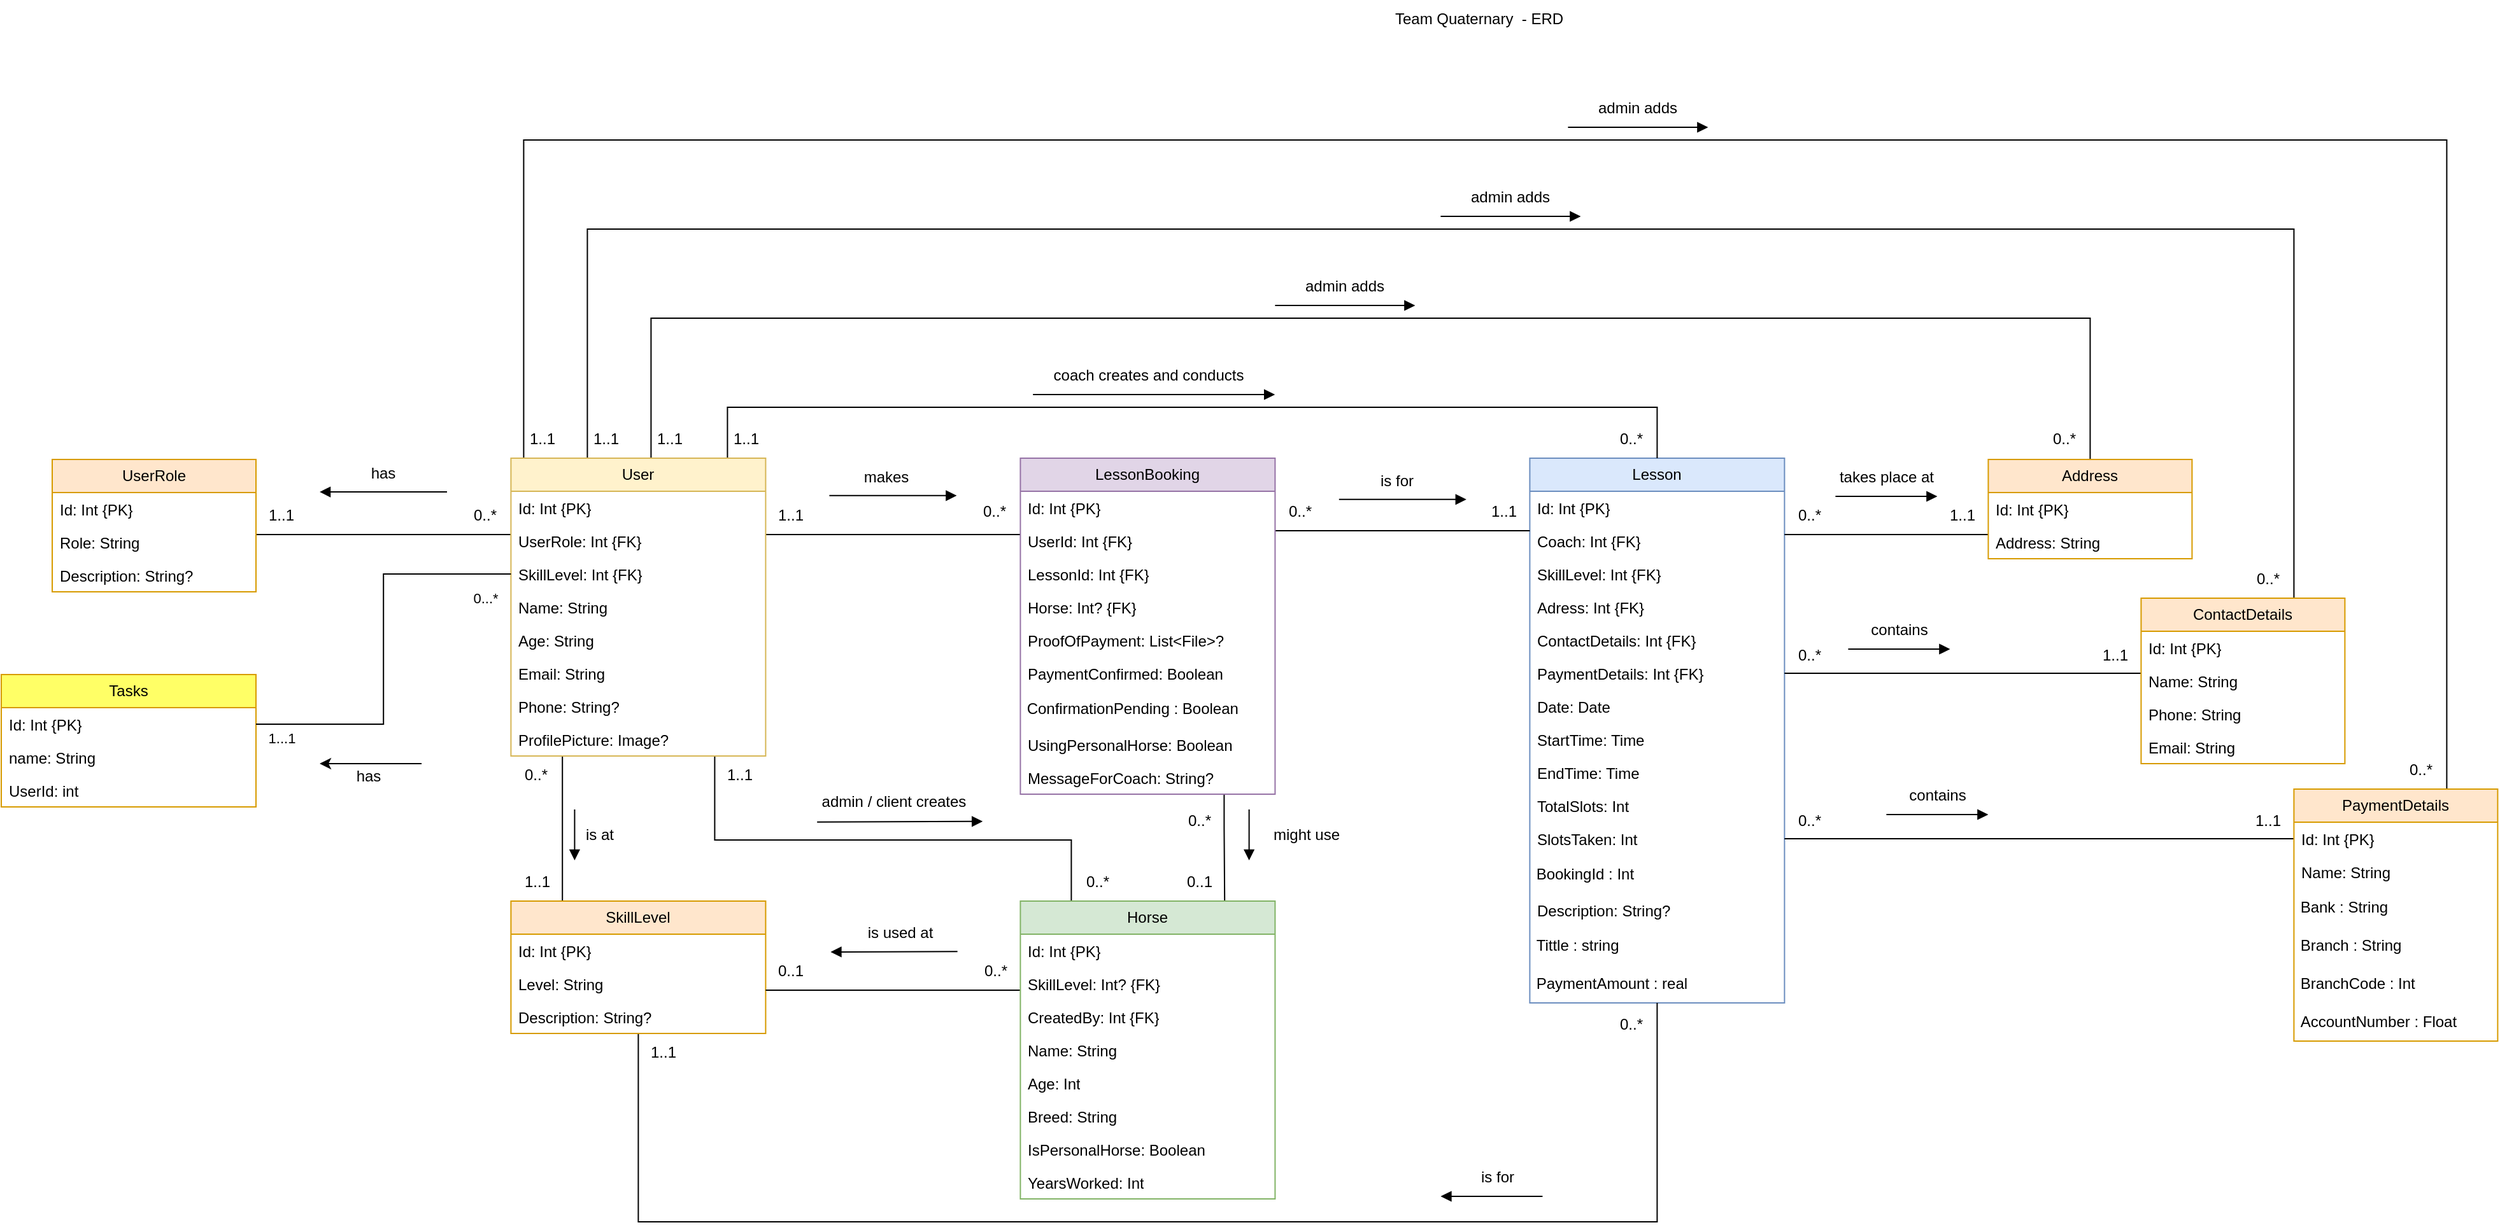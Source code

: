 <mxfile version="24.7.17">
  <diagram id="R2lEEEUBdFMjLlhIrx00" name="Page-1">
    <mxGraphModel dx="1434" dy="836" grid="1" gridSize="10" guides="0" tooltips="1" connect="1" arrows="1" fold="1" page="1" pageScale="1" pageWidth="4681" pageHeight="3300" math="0" shadow="0" extFonts="Permanent Marker^https://fonts.googleapis.com/css?family=Permanent+Marker">
      <root>
        <mxCell id="0" />
        <mxCell id="1" parent="0" />
        <mxCell id="TwFQNs0RBAXOIC-E9Al2-1" value="&lt;font color=&quot;#000000&quot;&gt;Lesson&lt;/font&gt;" style="swimlane;fontStyle=0;childLayout=stackLayout;horizontal=1;startSize=26;fillColor=#dae8fc;horizontalStack=0;resizeParent=1;resizeParentMax=0;resizeLast=0;collapsible=1;marginBottom=0;whiteSpace=wrap;html=1;strokeColor=#6c8ebf;" parent="1" vertex="1">
          <mxGeometry x="2590.2" y="1480" width="200" height="428" as="geometry" />
        </mxCell>
        <mxCell id="TwFQNs0RBAXOIC-E9Al2-2" value="Id: Int {PK}" style="text;strokeColor=none;fillColor=none;align=left;verticalAlign=top;spacingLeft=4;spacingRight=4;overflow=hidden;rotatable=0;points=[[0,0.5],[1,0.5]];portConstraint=eastwest;whiteSpace=wrap;html=1;" parent="TwFQNs0RBAXOIC-E9Al2-1" vertex="1">
          <mxGeometry y="26" width="200" height="26" as="geometry" />
        </mxCell>
        <mxCell id="TwFQNs0RBAXOIC-E9Al2-79" value="Coach: Int {FK}" style="text;strokeColor=none;fillColor=none;align=left;verticalAlign=top;spacingLeft=4;spacingRight=4;overflow=hidden;rotatable=0;points=[[0,0.5],[1,0.5]];portConstraint=eastwest;whiteSpace=wrap;html=1;" parent="TwFQNs0RBAXOIC-E9Al2-1" vertex="1">
          <mxGeometry y="52" width="200" height="26" as="geometry" />
        </mxCell>
        <mxCell id="TwFQNs0RBAXOIC-E9Al2-109" value="SkillLevel: Int {FK}" style="text;strokeColor=none;fillColor=none;align=left;verticalAlign=top;spacingLeft=4;spacingRight=4;overflow=hidden;rotatable=0;points=[[0,0.5],[1,0.5]];portConstraint=eastwest;whiteSpace=wrap;html=1;" parent="TwFQNs0RBAXOIC-E9Al2-1" vertex="1">
          <mxGeometry y="78" width="200" height="26" as="geometry" />
        </mxCell>
        <mxCell id="TwFQNs0RBAXOIC-E9Al2-80" value="Adress: Int {FK}" style="text;strokeColor=none;fillColor=none;align=left;verticalAlign=top;spacingLeft=4;spacingRight=4;overflow=hidden;rotatable=0;points=[[0,0.5],[1,0.5]];portConstraint=eastwest;whiteSpace=wrap;html=1;" parent="TwFQNs0RBAXOIC-E9Al2-1" vertex="1">
          <mxGeometry y="104" width="200" height="26" as="geometry" />
        </mxCell>
        <mxCell id="TwFQNs0RBAXOIC-E9Al2-52" value="ContactDetails: Int {FK}" style="text;strokeColor=none;fillColor=none;align=left;verticalAlign=top;spacingLeft=4;spacingRight=4;overflow=hidden;rotatable=0;points=[[0,0.5],[1,0.5]];portConstraint=eastwest;whiteSpace=wrap;html=1;" parent="TwFQNs0RBAXOIC-E9Al2-1" vertex="1">
          <mxGeometry y="130" width="200" height="26" as="geometry" />
        </mxCell>
        <mxCell id="TwFQNs0RBAXOIC-E9Al2-53" value="PaymentDetails: Int {FK}" style="text;strokeColor=none;fillColor=none;align=left;verticalAlign=top;spacingLeft=4;spacingRight=4;overflow=hidden;rotatable=0;points=[[0,0.5],[1,0.5]];portConstraint=eastwest;whiteSpace=wrap;html=1;" parent="TwFQNs0RBAXOIC-E9Al2-1" vertex="1">
          <mxGeometry y="156" width="200" height="26" as="geometry" />
        </mxCell>
        <mxCell id="TwFQNs0RBAXOIC-E9Al2-3" value="Date: Date" style="text;strokeColor=none;fillColor=none;align=left;verticalAlign=top;spacingLeft=4;spacingRight=4;overflow=hidden;rotatable=0;points=[[0,0.5],[1,0.5]];portConstraint=eastwest;whiteSpace=wrap;html=1;" parent="TwFQNs0RBAXOIC-E9Al2-1" vertex="1">
          <mxGeometry y="182" width="200" height="26" as="geometry" />
        </mxCell>
        <mxCell id="TwFQNs0RBAXOIC-E9Al2-4" value="StartTime: Time" style="text;strokeColor=none;fillColor=none;align=left;verticalAlign=top;spacingLeft=4;spacingRight=4;overflow=hidden;rotatable=0;points=[[0,0.5],[1,0.5]];portConstraint=eastwest;whiteSpace=wrap;html=1;" parent="TwFQNs0RBAXOIC-E9Al2-1" vertex="1">
          <mxGeometry y="208" width="200" height="26" as="geometry" />
        </mxCell>
        <mxCell id="TwFQNs0RBAXOIC-E9Al2-13" value="EndTime: Time" style="text;strokeColor=none;fillColor=none;align=left;verticalAlign=top;spacingLeft=4;spacingRight=4;overflow=hidden;rotatable=0;points=[[0,0.5],[1,0.5]];portConstraint=eastwest;whiteSpace=wrap;html=1;" parent="TwFQNs0RBAXOIC-E9Al2-1" vertex="1">
          <mxGeometry y="234" width="200" height="26" as="geometry" />
        </mxCell>
        <mxCell id="TwFQNs0RBAXOIC-E9Al2-123" value="TotalSlots: Int" style="text;strokeColor=none;fillColor=none;align=left;verticalAlign=top;spacingLeft=4;spacingRight=4;overflow=hidden;rotatable=0;points=[[0,0.5],[1,0.5]];portConstraint=eastwest;whiteSpace=wrap;html=1;" parent="TwFQNs0RBAXOIC-E9Al2-1" vertex="1">
          <mxGeometry y="260" width="200" height="26" as="geometry" />
        </mxCell>
        <mxCell id="TwFQNs0RBAXOIC-E9Al2-124" value="SlotsTaken: Int" style="text;strokeColor=none;fillColor=none;align=left;verticalAlign=top;spacingLeft=4;spacingRight=4;overflow=hidden;rotatable=0;points=[[0,0.5],[1,0.5]];portConstraint=eastwest;whiteSpace=wrap;html=1;" parent="TwFQNs0RBAXOIC-E9Al2-1" vertex="1">
          <mxGeometry y="286" width="200" height="26" as="geometry" />
        </mxCell>
        <mxCell id="8T6BkFBUa_mOlRhHiHVk-2" value="&amp;nbsp;BookingId : Int" style="text;html=1;align=left;verticalAlign=middle;whiteSpace=wrap;rounded=0;" vertex="1" parent="TwFQNs0RBAXOIC-E9Al2-1">
          <mxGeometry y="312" width="200" height="30" as="geometry" />
        </mxCell>
        <mxCell id="TwFQNs0RBAXOIC-E9Al2-108" value="Description: String?" style="text;strokeColor=none;fillColor=none;align=left;verticalAlign=top;spacingLeft=4;spacingRight=4;overflow=hidden;rotatable=0;points=[[0,0.5],[1,0.5]];portConstraint=eastwest;whiteSpace=wrap;html=1;" parent="TwFQNs0RBAXOIC-E9Al2-1" vertex="1">
          <mxGeometry y="342" width="200" height="26" as="geometry" />
        </mxCell>
        <mxCell id="8T6BkFBUa_mOlRhHiHVk-4" value="&amp;nbsp;Tittle : string" style="text;html=1;align=left;verticalAlign=middle;whiteSpace=wrap;rounded=0;" vertex="1" parent="TwFQNs0RBAXOIC-E9Al2-1">
          <mxGeometry y="368" width="200" height="30" as="geometry" />
        </mxCell>
        <mxCell id="8T6BkFBUa_mOlRhHiHVk-3" value="&amp;nbsp;PaymentAmount : real" style="text;html=1;align=left;verticalAlign=middle;whiteSpace=wrap;rounded=0;" vertex="1" parent="TwFQNs0RBAXOIC-E9Al2-1">
          <mxGeometry y="398" width="200" height="30" as="geometry" />
        </mxCell>
        <mxCell id="TwFQNs0RBAXOIC-E9Al2-17" style="edgeStyle=orthogonalEdgeStyle;rounded=0;orthogonalLoop=1;jettySize=auto;html=1;endArrow=none;endFill=0;" parent="1" target="TwFQNs0RBAXOIC-E9Al2-9" edge="1">
          <mxGeometry relative="1" as="geometry">
            <mxPoint x="1790.2" y="1540" as="sourcePoint" />
            <Array as="points">
              <mxPoint x="1790.2" y="1540" />
            </Array>
          </mxGeometry>
        </mxCell>
        <mxCell id="TwFQNs0RBAXOIC-E9Al2-31" style="edgeStyle=orthogonalEdgeStyle;rounded=0;orthogonalLoop=1;jettySize=auto;html=1;endArrow=none;endFill=0;" parent="1" source="TwFQNs0RBAXOIC-E9Al2-5" target="TwFQNs0RBAXOIC-E9Al2-23" edge="1">
          <mxGeometry relative="1" as="geometry">
            <Array as="points">
              <mxPoint x="2070.2" y="1540" />
              <mxPoint x="2070.2" y="1540" />
            </Array>
          </mxGeometry>
        </mxCell>
        <mxCell id="TwFQNs0RBAXOIC-E9Al2-73" style="edgeStyle=orthogonalEdgeStyle;rounded=0;orthogonalLoop=1;jettySize=auto;html=1;endArrow=none;endFill=0;" parent="1" source="TwFQNs0RBAXOIC-E9Al2-5" target="TwFQNs0RBAXOIC-E9Al2-55" edge="1">
          <mxGeometry relative="1" as="geometry">
            <Array as="points">
              <mxPoint x="1950.2" y="1780" />
              <mxPoint x="2230.2" y="1780" />
            </Array>
          </mxGeometry>
        </mxCell>
        <mxCell id="TwFQNs0RBAXOIC-E9Al2-82" style="edgeStyle=orthogonalEdgeStyle;rounded=0;orthogonalLoop=1;jettySize=auto;html=1;endArrow=none;endFill=0;" parent="1" source="TwFQNs0RBAXOIC-E9Al2-5" target="TwFQNs0RBAXOIC-E9Al2-1" edge="1">
          <mxGeometry relative="1" as="geometry">
            <Array as="points">
              <mxPoint x="1960.2" y="1440" />
              <mxPoint x="2690.2" y="1440" />
            </Array>
          </mxGeometry>
        </mxCell>
        <mxCell id="TwFQNs0RBAXOIC-E9Al2-120" style="edgeStyle=orthogonalEdgeStyle;rounded=0;orthogonalLoop=1;jettySize=auto;html=1;endArrow=none;endFill=0;" parent="1" source="TwFQNs0RBAXOIC-E9Al2-5" edge="1">
          <mxGeometry relative="1" as="geometry">
            <mxPoint x="1830.6" y="1688" as="sourcePoint" />
            <mxPoint x="1830.6" y="1828" as="targetPoint" />
            <Array as="points">
              <mxPoint x="1830.2" y="1771" />
            </Array>
          </mxGeometry>
        </mxCell>
        <mxCell id="vhDnVA9TUZ2Yrz76-SH3-18" style="edgeStyle=orthogonalEdgeStyle;rounded=0;orthogonalLoop=1;jettySize=auto;html=1;endArrow=none;endFill=0;" parent="1" source="TwFQNs0RBAXOIC-E9Al2-5" target="vhDnVA9TUZ2Yrz76-SH3-3" edge="1">
          <mxGeometry relative="1" as="geometry">
            <mxPoint x="2750.2" y="1450" as="targetPoint" />
            <Array as="points">
              <mxPoint x="1900.2" y="1370" />
              <mxPoint x="3030.2" y="1370" />
            </Array>
          </mxGeometry>
        </mxCell>
        <mxCell id="vhDnVA9TUZ2Yrz76-SH3-19" style="edgeStyle=orthogonalEdgeStyle;rounded=0;orthogonalLoop=1;jettySize=auto;html=1;endArrow=none;endFill=0;" parent="1" source="TwFQNs0RBAXOIC-E9Al2-5" target="vhDnVA9TUZ2Yrz76-SH3-7" edge="1">
          <mxGeometry relative="1" as="geometry">
            <Array as="points">
              <mxPoint x="1850.2" y="1300" />
              <mxPoint x="3190.2" y="1300" />
            </Array>
          </mxGeometry>
        </mxCell>
        <mxCell id="vhDnVA9TUZ2Yrz76-SH3-20" style="edgeStyle=orthogonalEdgeStyle;rounded=0;orthogonalLoop=1;jettySize=auto;html=1;endArrow=none;endFill=0;" parent="1" source="TwFQNs0RBAXOIC-E9Al2-5" target="vhDnVA9TUZ2Yrz76-SH3-11" edge="1">
          <mxGeometry relative="1" as="geometry">
            <Array as="points">
              <mxPoint x="1800.2" y="1230" />
              <mxPoint x="3310.2" y="1230" />
            </Array>
          </mxGeometry>
        </mxCell>
        <mxCell id="TwFQNs0RBAXOIC-E9Al2-5" value="&lt;font color=&quot;#000000&quot;&gt;User&lt;/font&gt;" style="swimlane;fontStyle=0;childLayout=stackLayout;horizontal=1;startSize=26;fillColor=#fff2cc;horizontalStack=0;resizeParent=1;resizeParentMax=0;resizeLast=0;collapsible=1;marginBottom=0;whiteSpace=wrap;html=1;strokeColor=#d6b656;" parent="1" vertex="1">
          <mxGeometry x="1790.2" y="1480" width="200" height="234" as="geometry" />
        </mxCell>
        <mxCell id="TwFQNs0RBAXOIC-E9Al2-6" value="Id: Int {PK}" style="text;strokeColor=none;fillColor=none;align=left;verticalAlign=top;spacingLeft=4;spacingRight=4;overflow=hidden;rotatable=0;points=[[0,0.5],[1,0.5]];portConstraint=eastwest;whiteSpace=wrap;html=1;" parent="TwFQNs0RBAXOIC-E9Al2-5" vertex="1">
          <mxGeometry y="26" width="200" height="26" as="geometry" />
        </mxCell>
        <mxCell id="TwFQNs0RBAXOIC-E9Al2-16" value="UserRole: Int {FK}" style="text;strokeColor=none;fillColor=none;align=left;verticalAlign=top;spacingLeft=4;spacingRight=4;overflow=hidden;rotatable=0;points=[[0,0.5],[1,0.5]];portConstraint=eastwest;whiteSpace=wrap;html=1;" parent="TwFQNs0RBAXOIC-E9Al2-5" vertex="1">
          <mxGeometry y="52" width="200" height="26" as="geometry" />
        </mxCell>
        <mxCell id="TwFQNs0RBAXOIC-E9Al2-7" value="SkillLevel: Int {FK}" style="text;strokeColor=none;fillColor=none;align=left;verticalAlign=top;spacingLeft=4;spacingRight=4;overflow=hidden;rotatable=0;points=[[0,0.5],[1,0.5]];portConstraint=eastwest;whiteSpace=wrap;html=1;" parent="TwFQNs0RBAXOIC-E9Al2-5" vertex="1">
          <mxGeometry y="78" width="200" height="26" as="geometry" />
        </mxCell>
        <mxCell id="TwFQNs0RBAXOIC-E9Al2-8" value="Name: String" style="text;strokeColor=none;fillColor=none;align=left;verticalAlign=top;spacingLeft=4;spacingRight=4;overflow=hidden;rotatable=0;points=[[0,0.5],[1,0.5]];portConstraint=eastwest;whiteSpace=wrap;html=1;" parent="TwFQNs0RBAXOIC-E9Al2-5" vertex="1">
          <mxGeometry y="104" width="200" height="26" as="geometry" />
        </mxCell>
        <mxCell id="TwFQNs0RBAXOIC-E9Al2-116" value="Age: String" style="text;strokeColor=none;fillColor=none;align=left;verticalAlign=top;spacingLeft=4;spacingRight=4;overflow=hidden;rotatable=0;points=[[0,0.5],[1,0.5]];portConstraint=eastwest;whiteSpace=wrap;html=1;" parent="TwFQNs0RBAXOIC-E9Al2-5" vertex="1">
          <mxGeometry y="130" width="200" height="26" as="geometry" />
        </mxCell>
        <mxCell id="TwFQNs0RBAXOIC-E9Al2-117" value="Email: String" style="text;strokeColor=none;fillColor=none;align=left;verticalAlign=top;spacingLeft=4;spacingRight=4;overflow=hidden;rotatable=0;points=[[0,0.5],[1,0.5]];portConstraint=eastwest;whiteSpace=wrap;html=1;" parent="TwFQNs0RBAXOIC-E9Al2-5" vertex="1">
          <mxGeometry y="156" width="200" height="26" as="geometry" />
        </mxCell>
        <mxCell id="TwFQNs0RBAXOIC-E9Al2-118" value="Phone: String?" style="text;strokeColor=none;fillColor=none;align=left;verticalAlign=top;spacingLeft=4;spacingRight=4;overflow=hidden;rotatable=0;points=[[0,0.5],[1,0.5]];portConstraint=eastwest;whiteSpace=wrap;html=1;" parent="TwFQNs0RBAXOIC-E9Al2-5" vertex="1">
          <mxGeometry y="182" width="200" height="26" as="geometry" />
        </mxCell>
        <mxCell id="fuYH6JY5_xWJmXVzbj3B-1" value="ProfilePicture: Image?" style="text;strokeColor=none;fillColor=none;align=left;verticalAlign=top;spacingLeft=4;spacingRight=4;overflow=hidden;rotatable=0;points=[[0,0.5],[1,0.5]];portConstraint=eastwest;whiteSpace=wrap;html=1;" parent="TwFQNs0RBAXOIC-E9Al2-5" vertex="1">
          <mxGeometry y="208" width="200" height="26" as="geometry" />
        </mxCell>
        <mxCell id="TwFQNs0RBAXOIC-E9Al2-9" value="&lt;font color=&quot;#000000&quot;&gt;UserRole&lt;/font&gt;" style="swimlane;fontStyle=0;childLayout=stackLayout;horizontal=1;startSize=26;fillColor=#ffe6cc;horizontalStack=0;resizeParent=1;resizeParentMax=0;resizeLast=0;collapsible=1;marginBottom=0;whiteSpace=wrap;html=1;strokeColor=#d79b00;" parent="1" vertex="1">
          <mxGeometry x="1430" y="1481" width="160" height="104" as="geometry" />
        </mxCell>
        <mxCell id="TwFQNs0RBAXOIC-E9Al2-10" value="Id: Int {PK}" style="text;strokeColor=none;fillColor=none;align=left;verticalAlign=top;spacingLeft=4;spacingRight=4;overflow=hidden;rotatable=0;points=[[0,0.5],[1,0.5]];portConstraint=eastwest;whiteSpace=wrap;html=1;" parent="TwFQNs0RBAXOIC-E9Al2-9" vertex="1">
          <mxGeometry y="26" width="160" height="26" as="geometry" />
        </mxCell>
        <mxCell id="TwFQNs0RBAXOIC-E9Al2-11" value="Role: String" style="text;strokeColor=none;fillColor=none;align=left;verticalAlign=top;spacingLeft=4;spacingRight=4;overflow=hidden;rotatable=0;points=[[0,0.5],[1,0.5]];portConstraint=eastwest;whiteSpace=wrap;html=1;" parent="TwFQNs0RBAXOIC-E9Al2-9" vertex="1">
          <mxGeometry y="52" width="160" height="26" as="geometry" />
        </mxCell>
        <mxCell id="TwFQNs0RBAXOIC-E9Al2-12" value="Description: String?" style="text;strokeColor=none;fillColor=none;align=left;verticalAlign=top;spacingLeft=4;spacingRight=4;overflow=hidden;rotatable=0;points=[[0,0.5],[1,0.5]];portConstraint=eastwest;whiteSpace=wrap;html=1;" parent="TwFQNs0RBAXOIC-E9Al2-9" vertex="1">
          <mxGeometry y="78" width="160" height="26" as="geometry" />
        </mxCell>
        <mxCell id="TwFQNs0RBAXOIC-E9Al2-18" value="1..1" style="text;html=1;align=center;verticalAlign=middle;whiteSpace=wrap;rounded=0;" parent="1" vertex="1">
          <mxGeometry x="1590" y="1510" width="40" height="30" as="geometry" />
        </mxCell>
        <mxCell id="TwFQNs0RBAXOIC-E9Al2-19" value="0..*" style="text;html=1;align=center;verticalAlign=middle;whiteSpace=wrap;rounded=0;" parent="1" vertex="1">
          <mxGeometry x="1750.2" y="1510" width="39.8" height="30" as="geometry" />
        </mxCell>
        <mxCell id="TwFQNs0RBAXOIC-E9Al2-20" value="" style="endArrow=block;html=1;rounded=0;endFill=1;" parent="1" edge="1">
          <mxGeometry width="50" height="50" relative="1" as="geometry">
            <mxPoint x="1740" y="1506.52" as="sourcePoint" />
            <mxPoint x="1640" y="1506.52" as="targetPoint" />
          </mxGeometry>
        </mxCell>
        <mxCell id="TwFQNs0RBAXOIC-E9Al2-21" value="has" style="text;html=1;align=center;verticalAlign=middle;whiteSpace=wrap;rounded=0;" parent="1" vertex="1">
          <mxGeometry x="1669.8" y="1476.52" width="40" height="30" as="geometry" />
        </mxCell>
        <mxCell id="TwFQNs0RBAXOIC-E9Al2-32" style="edgeStyle=orthogonalEdgeStyle;rounded=0;orthogonalLoop=1;jettySize=auto;html=1;endArrow=none;endFill=0;" parent="1" source="TwFQNs0RBAXOIC-E9Al2-23" target="TwFQNs0RBAXOIC-E9Al2-1" edge="1">
          <mxGeometry relative="1" as="geometry">
            <Array as="points">
              <mxPoint x="2430.2" y="1537" />
              <mxPoint x="2430.2" y="1537" />
            </Array>
          </mxGeometry>
        </mxCell>
        <mxCell id="TwFQNs0RBAXOIC-E9Al2-106" style="edgeStyle=orthogonalEdgeStyle;rounded=0;orthogonalLoop=1;jettySize=auto;html=1;endArrow=none;endFill=0;" parent="1" source="TwFQNs0RBAXOIC-E9Al2-23" edge="1">
          <mxGeometry relative="1" as="geometry">
            <mxPoint x="2350.6" y="1688" as="sourcePoint" />
            <mxPoint x="2350.6" y="1828" as="targetPoint" />
            <Array as="points">
              <mxPoint x="2350.2" y="1771" />
              <mxPoint x="2350.2" y="1771" />
            </Array>
          </mxGeometry>
        </mxCell>
        <mxCell id="TwFQNs0RBAXOIC-E9Al2-23" value="&lt;font color=&quot;#000000&quot;&gt;LessonBooking&lt;/font&gt;" style="swimlane;fontStyle=0;childLayout=stackLayout;horizontal=1;startSize=26;fillColor=#e1d5e7;horizontalStack=0;resizeParent=1;resizeParentMax=0;resizeLast=0;collapsible=1;marginBottom=0;whiteSpace=wrap;html=1;strokeColor=#9673a6;" parent="1" vertex="1">
          <mxGeometry x="2190.2" y="1480" width="200" height="264" as="geometry" />
        </mxCell>
        <mxCell id="TwFQNs0RBAXOIC-E9Al2-24" value="Id: Int {PK}" style="text;strokeColor=none;fillColor=none;align=left;verticalAlign=top;spacingLeft=4;spacingRight=4;overflow=hidden;rotatable=0;points=[[0,0.5],[1,0.5]];portConstraint=eastwest;whiteSpace=wrap;html=1;" parent="TwFQNs0RBAXOIC-E9Al2-23" vertex="1">
          <mxGeometry y="26" width="200" height="26" as="geometry" />
        </mxCell>
        <mxCell id="TwFQNs0RBAXOIC-E9Al2-29" value="UserId: Int {FK}" style="text;strokeColor=none;fillColor=none;align=left;verticalAlign=top;spacingLeft=4;spacingRight=4;overflow=hidden;rotatable=0;points=[[0,0.5],[1,0.5]];portConstraint=eastwest;whiteSpace=wrap;html=1;" parent="TwFQNs0RBAXOIC-E9Al2-23" vertex="1">
          <mxGeometry y="52" width="200" height="26" as="geometry" />
        </mxCell>
        <mxCell id="TwFQNs0RBAXOIC-E9Al2-30" value="LessonId: Int {FK}" style="text;strokeColor=none;fillColor=none;align=left;verticalAlign=top;spacingLeft=4;spacingRight=4;overflow=hidden;rotatable=0;points=[[0,0.5],[1,0.5]];portConstraint=eastwest;whiteSpace=wrap;html=1;" parent="TwFQNs0RBAXOIC-E9Al2-23" vertex="1">
          <mxGeometry y="78" width="200" height="26" as="geometry" />
        </mxCell>
        <mxCell id="TwFQNs0RBAXOIC-E9Al2-54" value="Horse: Int? {FK}" style="text;strokeColor=none;fillColor=none;align=left;verticalAlign=top;spacingLeft=4;spacingRight=4;overflow=hidden;rotatable=0;points=[[0,0.5],[1,0.5]];portConstraint=eastwest;whiteSpace=wrap;html=1;" parent="TwFQNs0RBAXOIC-E9Al2-23" vertex="1">
          <mxGeometry y="104" width="200" height="26" as="geometry" />
        </mxCell>
        <mxCell id="TwFQNs0RBAXOIC-E9Al2-42" value="ProofOfPayment: List&amp;lt;File&amp;gt;?" style="text;strokeColor=none;fillColor=none;align=left;verticalAlign=top;spacingLeft=4;spacingRight=4;overflow=hidden;rotatable=0;points=[[0,0.5],[1,0.5]];portConstraint=eastwest;whiteSpace=wrap;html=1;" parent="TwFQNs0RBAXOIC-E9Al2-23" vertex="1">
          <mxGeometry y="130" width="200" height="26" as="geometry" />
        </mxCell>
        <mxCell id="TwFQNs0RBAXOIC-E9Al2-41" value="PaymentConfirmed: Boolean" style="text;strokeColor=none;fillColor=none;align=left;verticalAlign=top;spacingLeft=4;spacingRight=4;overflow=hidden;rotatable=0;points=[[0,0.5],[1,0.5]];portConstraint=eastwest;whiteSpace=wrap;html=1;" parent="TwFQNs0RBAXOIC-E9Al2-23" vertex="1">
          <mxGeometry y="156" width="200" height="26" as="geometry" />
        </mxCell>
        <mxCell id="8T6BkFBUa_mOlRhHiHVk-5" value="&amp;nbsp;ConfirmationPending : Boolean" style="text;html=1;align=left;verticalAlign=middle;whiteSpace=wrap;rounded=0;" vertex="1" parent="TwFQNs0RBAXOIC-E9Al2-23">
          <mxGeometry y="182" width="200" height="30" as="geometry" />
        </mxCell>
        <mxCell id="TwFQNs0RBAXOIC-E9Al2-103" value="UsingPersonalHorse: Boolean" style="text;strokeColor=none;fillColor=none;align=left;verticalAlign=top;spacingLeft=4;spacingRight=4;overflow=hidden;rotatable=0;points=[[0,0.5],[1,0.5]];portConstraint=eastwest;whiteSpace=wrap;html=1;" parent="TwFQNs0RBAXOIC-E9Al2-23" vertex="1">
          <mxGeometry y="212" width="200" height="26" as="geometry" />
        </mxCell>
        <mxCell id="TwFQNs0RBAXOIC-E9Al2-122" value="MessageForCoach: String?" style="text;strokeColor=none;fillColor=none;align=left;verticalAlign=top;spacingLeft=4;spacingRight=4;overflow=hidden;rotatable=0;points=[[0,0.5],[1,0.5]];portConstraint=eastwest;whiteSpace=wrap;html=1;" parent="TwFQNs0RBAXOIC-E9Al2-23" vertex="1">
          <mxGeometry y="238" width="200" height="26" as="geometry" />
        </mxCell>
        <mxCell id="TwFQNs0RBAXOIC-E9Al2-33" value="1..1" style="text;html=1;align=center;verticalAlign=middle;whiteSpace=wrap;rounded=0;" parent="1" vertex="1">
          <mxGeometry x="1990.2" y="1510" width="39.8" height="30" as="geometry" />
        </mxCell>
        <mxCell id="TwFQNs0RBAXOIC-E9Al2-34" value="0..*" style="text;html=1;align=center;verticalAlign=middle;whiteSpace=wrap;rounded=0;" parent="1" vertex="1">
          <mxGeometry x="2150.2" y="1507" width="40" height="30" as="geometry" />
        </mxCell>
        <mxCell id="TwFQNs0RBAXOIC-E9Al2-35" value="0..*" style="text;html=1;align=center;verticalAlign=middle;whiteSpace=wrap;rounded=0;" parent="1" vertex="1">
          <mxGeometry x="2390.4" y="1507" width="40" height="30" as="geometry" />
        </mxCell>
        <mxCell id="TwFQNs0RBAXOIC-E9Al2-36" value="1..1" style="text;html=1;align=center;verticalAlign=middle;whiteSpace=wrap;rounded=0;" parent="1" vertex="1">
          <mxGeometry x="2550.4" y="1507" width="39.8" height="30" as="geometry" />
        </mxCell>
        <mxCell id="TwFQNs0RBAXOIC-E9Al2-37" value="" style="endArrow=none;html=1;rounded=0;startArrow=block;startFill=1;endFill=0;" parent="1" edge="1">
          <mxGeometry width="50" height="50" relative="1" as="geometry">
            <mxPoint x="2140.2" y="1509.43" as="sourcePoint" />
            <mxPoint x="2040.2" y="1509.43" as="targetPoint" />
          </mxGeometry>
        </mxCell>
        <mxCell id="TwFQNs0RBAXOIC-E9Al2-38" value="makes" style="text;html=1;align=center;verticalAlign=middle;whiteSpace=wrap;rounded=0;" parent="1" vertex="1">
          <mxGeometry x="2050.4" y="1480" width="70.4" height="30" as="geometry" />
        </mxCell>
        <mxCell id="TwFQNs0RBAXOIC-E9Al2-39" value="" style="endArrow=none;html=1;rounded=0;startArrow=block;startFill=1;endFill=0;" parent="1" edge="1">
          <mxGeometry width="50" height="50" relative="1" as="geometry">
            <mxPoint x="2540.4" y="1512.43" as="sourcePoint" />
            <mxPoint x="2440.4" y="1512.43" as="targetPoint" />
          </mxGeometry>
        </mxCell>
        <mxCell id="TwFQNs0RBAXOIC-E9Al2-40" value="is for" style="text;html=1;align=center;verticalAlign=middle;whiteSpace=wrap;rounded=0;" parent="1" vertex="1">
          <mxGeometry x="2450.6" y="1483" width="70.4" height="30" as="geometry" />
        </mxCell>
        <mxCell id="TwFQNs0RBAXOIC-E9Al2-110" style="edgeStyle=orthogonalEdgeStyle;rounded=0;orthogonalLoop=1;jettySize=auto;html=1;endArrow=none;endFill=0;" parent="1" source="TwFQNs0RBAXOIC-E9Al2-43" target="TwFQNs0RBAXOIC-E9Al2-1" edge="1">
          <mxGeometry relative="1" as="geometry">
            <Array as="points">
              <mxPoint x="1890.2" y="2080" />
              <mxPoint x="2690.2" y="2080" />
            </Array>
          </mxGeometry>
        </mxCell>
        <mxCell id="TwFQNs0RBAXOIC-E9Al2-43" value="&lt;font color=&quot;#000000&quot;&gt;SkillLevel&lt;/font&gt;" style="swimlane;fontStyle=0;childLayout=stackLayout;horizontal=1;startSize=26;fillColor=#ffe6cc;horizontalStack=0;resizeParent=1;resizeParentMax=0;resizeLast=0;collapsible=1;marginBottom=0;whiteSpace=wrap;html=1;strokeColor=#d79b00;" parent="1" vertex="1">
          <mxGeometry x="1790.2" y="1828" width="200" height="104" as="geometry" />
        </mxCell>
        <mxCell id="TwFQNs0RBAXOIC-E9Al2-44" value="Id: Int {PK}" style="text;strokeColor=none;fillColor=none;align=left;verticalAlign=top;spacingLeft=4;spacingRight=4;overflow=hidden;rotatable=0;points=[[0,0.5],[1,0.5]];portConstraint=eastwest;whiteSpace=wrap;html=1;" parent="TwFQNs0RBAXOIC-E9Al2-43" vertex="1">
          <mxGeometry y="26" width="200" height="26" as="geometry" />
        </mxCell>
        <mxCell id="TwFQNs0RBAXOIC-E9Al2-45" value="Level: String" style="text;strokeColor=none;fillColor=none;align=left;verticalAlign=top;spacingLeft=4;spacingRight=4;overflow=hidden;rotatable=0;points=[[0,0.5],[1,0.5]];portConstraint=eastwest;whiteSpace=wrap;html=1;" parent="TwFQNs0RBAXOIC-E9Al2-43" vertex="1">
          <mxGeometry y="52" width="200" height="26" as="geometry" />
        </mxCell>
        <mxCell id="TwFQNs0RBAXOIC-E9Al2-46" value="Description: String?" style="text;strokeColor=none;fillColor=none;align=left;verticalAlign=top;spacingLeft=4;spacingRight=4;overflow=hidden;rotatable=0;points=[[0,0.5],[1,0.5]];portConstraint=eastwest;whiteSpace=wrap;html=1;" parent="TwFQNs0RBAXOIC-E9Al2-43" vertex="1">
          <mxGeometry y="78" width="200" height="26" as="geometry" />
        </mxCell>
        <mxCell id="TwFQNs0RBAXOIC-E9Al2-47" value="1..1" style="text;html=1;align=center;verticalAlign=middle;whiteSpace=wrap;rounded=0;" parent="1" vertex="1">
          <mxGeometry x="1790.6" y="1798" width="40" height="30" as="geometry" />
        </mxCell>
        <mxCell id="TwFQNs0RBAXOIC-E9Al2-48" value="" style="endArrow=block;html=1;rounded=0;endFill=1;" parent="1" edge="1">
          <mxGeometry width="50" height="50" relative="1" as="geometry">
            <mxPoint x="1840.2" y="1756" as="sourcePoint" />
            <mxPoint x="1840.2" y="1796" as="targetPoint" />
          </mxGeometry>
        </mxCell>
        <mxCell id="TwFQNs0RBAXOIC-E9Al2-49" value="is at" style="text;html=1;align=center;verticalAlign=middle;whiteSpace=wrap;rounded=0;" parent="1" vertex="1">
          <mxGeometry x="1840.2" y="1756" width="40" height="40" as="geometry" />
        </mxCell>
        <mxCell id="TwFQNs0RBAXOIC-E9Al2-50" value="0..*" style="text;html=1;align=center;verticalAlign=middle;whiteSpace=wrap;rounded=0;" parent="1" vertex="1">
          <mxGeometry x="1790.0" y="1714" width="39.8" height="30" as="geometry" />
        </mxCell>
        <mxCell id="TwFQNs0RBAXOIC-E9Al2-68" style="edgeStyle=orthogonalEdgeStyle;rounded=0;orthogonalLoop=1;jettySize=auto;html=1;endArrow=none;endFill=0;" parent="1" source="TwFQNs0RBAXOIC-E9Al2-55" target="TwFQNs0RBAXOIC-E9Al2-43" edge="1">
          <mxGeometry relative="1" as="geometry">
            <Array as="points">
              <mxPoint x="2090.6" y="1898" />
              <mxPoint x="2090.6" y="1898" />
            </Array>
          </mxGeometry>
        </mxCell>
        <mxCell id="TwFQNs0RBAXOIC-E9Al2-55" value="&lt;font color=&quot;#000000&quot;&gt;Horse&lt;/font&gt;" style="swimlane;fontStyle=0;childLayout=stackLayout;horizontal=1;startSize=26;fillColor=#d5e8d4;horizontalStack=0;resizeParent=1;resizeParentMax=0;resizeLast=0;collapsible=1;marginBottom=0;whiteSpace=wrap;html=1;strokeColor=#82b366;" parent="1" vertex="1">
          <mxGeometry x="2190.2" y="1828" width="200" height="234" as="geometry" />
        </mxCell>
        <mxCell id="TwFQNs0RBAXOIC-E9Al2-56" value="Id: Int {PK}" style="text;strokeColor=none;fillColor=none;align=left;verticalAlign=top;spacingLeft=4;spacingRight=4;overflow=hidden;rotatable=0;points=[[0,0.5],[1,0.5]];portConstraint=eastwest;whiteSpace=wrap;html=1;" parent="TwFQNs0RBAXOIC-E9Al2-55" vertex="1">
          <mxGeometry y="26" width="200" height="26" as="geometry" />
        </mxCell>
        <mxCell id="TwFQNs0RBAXOIC-E9Al2-58" value="SkillLevel: Int? {FK}" style="text;strokeColor=none;fillColor=none;align=left;verticalAlign=top;spacingLeft=4;spacingRight=4;overflow=hidden;rotatable=0;points=[[0,0.5],[1,0.5]];portConstraint=eastwest;whiteSpace=wrap;html=1;" parent="TwFQNs0RBAXOIC-E9Al2-55" vertex="1">
          <mxGeometry y="52" width="200" height="26" as="geometry" />
        </mxCell>
        <mxCell id="TwFQNs0RBAXOIC-E9Al2-74" value="CreatedBy: Int {FK}" style="text;strokeColor=none;fillColor=none;align=left;verticalAlign=top;spacingLeft=4;spacingRight=4;overflow=hidden;rotatable=0;points=[[0,0.5],[1,0.5]];portConstraint=eastwest;whiteSpace=wrap;html=1;" parent="TwFQNs0RBAXOIC-E9Al2-55" vertex="1">
          <mxGeometry y="78" width="200" height="26" as="geometry" />
        </mxCell>
        <mxCell id="TwFQNs0RBAXOIC-E9Al2-59" value="Name: String" style="text;strokeColor=none;fillColor=none;align=left;verticalAlign=top;spacingLeft=4;spacingRight=4;overflow=hidden;rotatable=0;points=[[0,0.5],[1,0.5]];portConstraint=eastwest;whiteSpace=wrap;html=1;" parent="TwFQNs0RBAXOIC-E9Al2-55" vertex="1">
          <mxGeometry y="104" width="200" height="26" as="geometry" />
        </mxCell>
        <mxCell id="TwFQNs0RBAXOIC-E9Al2-60" value="Age: Int" style="text;strokeColor=none;fillColor=none;align=left;verticalAlign=top;spacingLeft=4;spacingRight=4;overflow=hidden;rotatable=0;points=[[0,0.5],[1,0.5]];portConstraint=eastwest;whiteSpace=wrap;html=1;" parent="TwFQNs0RBAXOIC-E9Al2-55" vertex="1">
          <mxGeometry y="130" width="200" height="26" as="geometry" />
        </mxCell>
        <mxCell id="TwFQNs0RBAXOIC-E9Al2-61" value="Breed: String" style="text;strokeColor=none;fillColor=none;align=left;verticalAlign=top;spacingLeft=4;spacingRight=4;overflow=hidden;rotatable=0;points=[[0,0.5],[1,0.5]];portConstraint=eastwest;whiteSpace=wrap;html=1;" parent="TwFQNs0RBAXOIC-E9Al2-55" vertex="1">
          <mxGeometry y="156" width="200" height="26" as="geometry" />
        </mxCell>
        <mxCell id="TwFQNs0RBAXOIC-E9Al2-102" value="IsPersonalHorse: Boolean" style="text;strokeColor=none;fillColor=none;align=left;verticalAlign=top;spacingLeft=4;spacingRight=4;overflow=hidden;rotatable=0;points=[[0,0.5],[1,0.5]];portConstraint=eastwest;whiteSpace=wrap;html=1;" parent="TwFQNs0RBAXOIC-E9Al2-55" vertex="1">
          <mxGeometry y="182" width="200" height="26" as="geometry" />
        </mxCell>
        <mxCell id="Z4udAF87gLKFC4Vqq9h5-1" value="YearsWorked: Int" style="text;strokeColor=none;fillColor=none;align=left;verticalAlign=top;spacingLeft=4;spacingRight=4;overflow=hidden;rotatable=0;points=[[0,0.5],[1,0.5]];portConstraint=eastwest;whiteSpace=wrap;html=1;" parent="TwFQNs0RBAXOIC-E9Al2-55" vertex="1">
          <mxGeometry y="208" width="200" height="26" as="geometry" />
        </mxCell>
        <mxCell id="TwFQNs0RBAXOIC-E9Al2-62" value="0..1" style="text;html=1;align=center;verticalAlign=middle;whiteSpace=wrap;rounded=0;" parent="1" vertex="1">
          <mxGeometry x="2310.6" y="1798" width="40" height="30" as="geometry" />
        </mxCell>
        <mxCell id="TwFQNs0RBAXOIC-E9Al2-63" value="" style="endArrow=block;html=1;rounded=0;endFill=1;" parent="1" edge="1">
          <mxGeometry width="50" height="50" relative="1" as="geometry">
            <mxPoint x="2369.8" y="1756" as="sourcePoint" />
            <mxPoint x="2369.8" y="1796" as="targetPoint" />
          </mxGeometry>
        </mxCell>
        <mxCell id="TwFQNs0RBAXOIC-E9Al2-64" value="might use" style="text;html=1;align=center;verticalAlign=middle;whiteSpace=wrap;rounded=0;" parent="1" vertex="1">
          <mxGeometry x="2369.8" y="1756" width="90" height="40" as="geometry" />
        </mxCell>
        <mxCell id="TwFQNs0RBAXOIC-E9Al2-65" value="0..*" style="text;html=1;align=center;verticalAlign=middle;whiteSpace=wrap;rounded=0;" parent="1" vertex="1">
          <mxGeometry x="2310.6" y="1750" width="39.8" height="30" as="geometry" />
        </mxCell>
        <mxCell id="TwFQNs0RBAXOIC-E9Al2-69" value="0..1" style="text;html=1;align=center;verticalAlign=middle;whiteSpace=wrap;rounded=0;" parent="1" vertex="1">
          <mxGeometry x="1990.4" y="1868" width="40" height="30" as="geometry" />
        </mxCell>
        <mxCell id="TwFQNs0RBAXOIC-E9Al2-70" value="is used at" style="text;html=1;align=center;verticalAlign=middle;whiteSpace=wrap;rounded=0;" parent="1" vertex="1">
          <mxGeometry x="2050.6" y="1837.6" width="90" height="30" as="geometry" />
        </mxCell>
        <mxCell id="TwFQNs0RBAXOIC-E9Al2-71" value="" style="endArrow=block;html=1;rounded=0;endFill=1;" parent="1" edge="1">
          <mxGeometry width="50" height="50" relative="1" as="geometry">
            <mxPoint x="2140.8" y="1867.6" as="sourcePoint" />
            <mxPoint x="2041.2" y="1868" as="targetPoint" />
          </mxGeometry>
        </mxCell>
        <mxCell id="TwFQNs0RBAXOIC-E9Al2-72" value="0..*" style="text;html=1;align=center;verticalAlign=middle;whiteSpace=wrap;rounded=0;" parent="1" vertex="1">
          <mxGeometry x="2151" y="1868" width="39.8" height="30" as="geometry" />
        </mxCell>
        <mxCell id="TwFQNs0RBAXOIC-E9Al2-75" value="0..*" style="text;html=1;align=center;verticalAlign=middle;whiteSpace=wrap;rounded=0;" parent="1" vertex="1">
          <mxGeometry x="2230.6" y="1798" width="40" height="30" as="geometry" />
        </mxCell>
        <mxCell id="TwFQNs0RBAXOIC-E9Al2-76" value="" style="endArrow=none;html=1;rounded=0;startArrow=block;startFill=1;endFill=0;" parent="1" edge="1">
          <mxGeometry width="50" height="50" relative="1" as="geometry">
            <mxPoint x="2160.6" y="1765.39" as="sourcePoint" />
            <mxPoint x="2030.6" y="1765.82" as="targetPoint" />
          </mxGeometry>
        </mxCell>
        <mxCell id="TwFQNs0RBAXOIC-E9Al2-77" value="admin / client creates" style="text;html=1;align=center;verticalAlign=middle;whiteSpace=wrap;rounded=0;" parent="1" vertex="1">
          <mxGeometry x="2030.6" y="1735.39" width="119.8" height="30" as="geometry" />
        </mxCell>
        <mxCell id="TwFQNs0RBAXOIC-E9Al2-78" value="1..1" style="text;html=1;align=center;verticalAlign=middle;whiteSpace=wrap;rounded=0;" parent="1" vertex="1">
          <mxGeometry x="1950.4" y="1714" width="39.8" height="30" as="geometry" />
        </mxCell>
        <mxCell id="TwFQNs0RBAXOIC-E9Al2-83" value="" style="endArrow=none;html=1;rounded=0;startArrow=block;startFill=1;endFill=0;" parent="1" edge="1">
          <mxGeometry width="50" height="50" relative="1" as="geometry">
            <mxPoint x="2390.1" y="1430" as="sourcePoint" />
            <mxPoint x="2200.1" y="1430" as="targetPoint" />
          </mxGeometry>
        </mxCell>
        <mxCell id="TwFQNs0RBAXOIC-E9Al2-84" value="coach creates and conducts" style="text;html=1;align=center;verticalAlign=middle;whiteSpace=wrap;rounded=0;" parent="1" vertex="1">
          <mxGeometry x="2200.5" y="1400" width="179.8" height="30" as="geometry" />
        </mxCell>
        <mxCell id="TwFQNs0RBAXOIC-E9Al2-85" value="1..1" style="text;html=1;align=center;verticalAlign=middle;whiteSpace=wrap;rounded=0;" parent="1" vertex="1">
          <mxGeometry x="1960.2" y="1450" width="30" height="30" as="geometry" />
        </mxCell>
        <mxCell id="TwFQNs0RBAXOIC-E9Al2-86" value="0..*" style="text;html=1;align=center;verticalAlign=middle;whiteSpace=wrap;rounded=0;" parent="1" vertex="1">
          <mxGeometry x="2650.2" y="1450" width="40" height="30" as="geometry" />
        </mxCell>
        <mxCell id="TwFQNs0RBAXOIC-E9Al2-111" value="is for" style="text;html=1;align=center;verticalAlign=middle;whiteSpace=wrap;rounded=0;" parent="1" vertex="1">
          <mxGeometry x="2530.2" y="2030" width="70.4" height="30" as="geometry" />
        </mxCell>
        <mxCell id="TwFQNs0RBAXOIC-E9Al2-113" value="" style="endArrow=block;html=1;rounded=0;endFill=1;" parent="1" edge="1">
          <mxGeometry width="50" height="50" relative="1" as="geometry">
            <mxPoint x="2600.2" y="2060" as="sourcePoint" />
            <mxPoint x="2520.2" y="2060" as="targetPoint" />
          </mxGeometry>
        </mxCell>
        <mxCell id="TwFQNs0RBAXOIC-E9Al2-114" value="1..1" style="text;html=1;align=center;verticalAlign=middle;whiteSpace=wrap;rounded=0;" parent="1" vertex="1">
          <mxGeometry x="1890.2" y="1932" width="40" height="30" as="geometry" />
        </mxCell>
        <mxCell id="TwFQNs0RBAXOIC-E9Al2-115" value="0..*" style="text;html=1;align=center;verticalAlign=middle;whiteSpace=wrap;rounded=0;" parent="1" vertex="1">
          <mxGeometry x="2650.2" y="1910" width="40" height="30" as="geometry" />
        </mxCell>
        <mxCell id="Z4udAF87gLKFC4Vqq9h5-2" value="Team Quaternary&amp;nbsp; - ERD" style="text;html=1;align=center;verticalAlign=middle;resizable=0;points=[];autosize=1;strokeColor=none;fillColor=none;" parent="1" vertex="1">
          <mxGeometry x="2470.2" y="1120" width="160" height="30" as="geometry" />
        </mxCell>
        <mxCell id="vhDnVA9TUZ2Yrz76-SH3-15" style="edgeStyle=orthogonalEdgeStyle;rounded=0;orthogonalLoop=1;jettySize=auto;html=1;endArrow=none;endFill=0;" parent="1" source="vhDnVA9TUZ2Yrz76-SH3-3" target="TwFQNs0RBAXOIC-E9Al2-1" edge="1">
          <mxGeometry relative="1" as="geometry">
            <Array as="points">
              <mxPoint x="2850.2" y="1540" />
              <mxPoint x="2850.2" y="1540" />
            </Array>
          </mxGeometry>
        </mxCell>
        <mxCell id="vhDnVA9TUZ2Yrz76-SH3-3" value="&lt;font style=&quot;&quot; color=&quot;#000000&quot;&gt;Address&lt;/font&gt;" style="swimlane;fontStyle=0;childLayout=stackLayout;horizontal=1;startSize=26;fillColor=#ffe6cc;horizontalStack=0;resizeParent=1;resizeParentMax=0;resizeLast=0;collapsible=1;marginBottom=0;whiteSpace=wrap;html=1;strokeColor=#d79b00;" parent="1" vertex="1">
          <mxGeometry x="2950.2" y="1481" width="160" height="78" as="geometry" />
        </mxCell>
        <mxCell id="vhDnVA9TUZ2Yrz76-SH3-4" value="Id: Int {PK}" style="text;strokeColor=none;fillColor=none;align=left;verticalAlign=top;spacingLeft=4;spacingRight=4;overflow=hidden;rotatable=0;points=[[0,0.5],[1,0.5]];portConstraint=eastwest;whiteSpace=wrap;html=1;" parent="vhDnVA9TUZ2Yrz76-SH3-3" vertex="1">
          <mxGeometry y="26" width="160" height="26" as="geometry" />
        </mxCell>
        <mxCell id="vhDnVA9TUZ2Yrz76-SH3-5" value="Address: String" style="text;strokeColor=none;fillColor=none;align=left;verticalAlign=top;spacingLeft=4;spacingRight=4;overflow=hidden;rotatable=0;points=[[0,0.5],[1,0.5]];portConstraint=eastwest;whiteSpace=wrap;html=1;" parent="vhDnVA9TUZ2Yrz76-SH3-3" vertex="1">
          <mxGeometry y="52" width="160" height="26" as="geometry" />
        </mxCell>
        <mxCell id="vhDnVA9TUZ2Yrz76-SH3-16" style="edgeStyle=orthogonalEdgeStyle;rounded=0;orthogonalLoop=1;jettySize=auto;html=1;endArrow=none;endFill=0;" parent="1" source="vhDnVA9TUZ2Yrz76-SH3-7" target="TwFQNs0RBAXOIC-E9Al2-1" edge="1">
          <mxGeometry relative="1" as="geometry">
            <Array as="points">
              <mxPoint x="2940.2" y="1649" />
              <mxPoint x="2940.2" y="1649" />
            </Array>
          </mxGeometry>
        </mxCell>
        <mxCell id="vhDnVA9TUZ2Yrz76-SH3-7" value="&lt;font color=&quot;#000000&quot;&gt;ContactDetails&lt;/font&gt;" style="swimlane;fontStyle=0;childLayout=stackLayout;horizontal=1;startSize=26;fillColor=#ffe6cc;horizontalStack=0;resizeParent=1;resizeParentMax=0;resizeLast=0;collapsible=1;marginBottom=0;whiteSpace=wrap;html=1;strokeColor=#d79b00;" parent="1" vertex="1">
          <mxGeometry x="3070.2" y="1590" width="160" height="130" as="geometry" />
        </mxCell>
        <mxCell id="vhDnVA9TUZ2Yrz76-SH3-8" value="Id: Int {PK}" style="text;strokeColor=none;fillColor=none;align=left;verticalAlign=top;spacingLeft=4;spacingRight=4;overflow=hidden;rotatable=0;points=[[0,0.5],[1,0.5]];portConstraint=eastwest;whiteSpace=wrap;html=1;" parent="vhDnVA9TUZ2Yrz76-SH3-7" vertex="1">
          <mxGeometry y="26" width="160" height="26" as="geometry" />
        </mxCell>
        <mxCell id="vhDnVA9TUZ2Yrz76-SH3-9" value="Name: String" style="text;strokeColor=none;fillColor=none;align=left;verticalAlign=top;spacingLeft=4;spacingRight=4;overflow=hidden;rotatable=0;points=[[0,0.5],[1,0.5]];portConstraint=eastwest;whiteSpace=wrap;html=1;" parent="vhDnVA9TUZ2Yrz76-SH3-7" vertex="1">
          <mxGeometry y="52" width="160" height="26" as="geometry" />
        </mxCell>
        <mxCell id="b6A0KAchtU5LpckeZwaD-2" value="Phone: String" style="text;strokeColor=none;fillColor=none;align=left;verticalAlign=top;spacingLeft=4;spacingRight=4;overflow=hidden;rotatable=0;points=[[0,0.5],[1,0.5]];portConstraint=eastwest;whiteSpace=wrap;html=1;" parent="vhDnVA9TUZ2Yrz76-SH3-7" vertex="1">
          <mxGeometry y="78" width="160" height="26" as="geometry" />
        </mxCell>
        <mxCell id="b6A0KAchtU5LpckeZwaD-1" value="Email: String" style="text;strokeColor=none;fillColor=none;align=left;verticalAlign=top;spacingLeft=4;spacingRight=4;overflow=hidden;rotatable=0;points=[[0,0.5],[1,0.5]];portConstraint=eastwest;whiteSpace=wrap;html=1;" parent="vhDnVA9TUZ2Yrz76-SH3-7" vertex="1">
          <mxGeometry y="104" width="160" height="26" as="geometry" />
        </mxCell>
        <mxCell id="vhDnVA9TUZ2Yrz76-SH3-17" style="edgeStyle=orthogonalEdgeStyle;rounded=0;orthogonalLoop=1;jettySize=auto;html=1;endArrow=none;endFill=0;" parent="1" source="vhDnVA9TUZ2Yrz76-SH3-11" target="TwFQNs0RBAXOIC-E9Al2-1" edge="1">
          <mxGeometry relative="1" as="geometry">
            <Array as="points">
              <mxPoint x="2990" y="1779" />
              <mxPoint x="2990" y="1779" />
            </Array>
          </mxGeometry>
        </mxCell>
        <mxCell id="vhDnVA9TUZ2Yrz76-SH3-11" value="&lt;font color=&quot;#000000&quot;&gt;PaymentDetails&lt;/font&gt;" style="swimlane;fontStyle=0;childLayout=stackLayout;horizontal=1;startSize=26;fillColor=#ffe6cc;horizontalStack=0;resizeParent=1;resizeParentMax=0;resizeLast=0;collapsible=1;marginBottom=0;whiteSpace=wrap;html=1;strokeColor=#d79b00;" parent="1" vertex="1">
          <mxGeometry x="3190.2" y="1740" width="160" height="198" as="geometry" />
        </mxCell>
        <mxCell id="vhDnVA9TUZ2Yrz76-SH3-12" value="Id: Int {PK}" style="text;strokeColor=none;fillColor=none;align=left;verticalAlign=top;spacingLeft=4;spacingRight=4;overflow=hidden;rotatable=0;points=[[0,0.5],[1,0.5]];portConstraint=eastwest;whiteSpace=wrap;html=1;" parent="vhDnVA9TUZ2Yrz76-SH3-11" vertex="1">
          <mxGeometry y="26" width="160" height="26" as="geometry" />
        </mxCell>
        <mxCell id="vhDnVA9TUZ2Yrz76-SH3-13" value="Name: String" style="text;strokeColor=none;fillColor=none;align=left;verticalAlign=top;spacingLeft=4;spacingRight=4;overflow=hidden;rotatable=0;points=[[0,0.5],[1,0.5]];portConstraint=eastwest;whiteSpace=wrap;html=1;" parent="vhDnVA9TUZ2Yrz76-SH3-11" vertex="1">
          <mxGeometry y="52" width="160" height="26" as="geometry" />
        </mxCell>
        <mxCell id="8T6BkFBUa_mOlRhHiHVk-8" value="&amp;nbsp;Bank : String" style="text;html=1;align=left;verticalAlign=middle;whiteSpace=wrap;rounded=0;" vertex="1" parent="vhDnVA9TUZ2Yrz76-SH3-11">
          <mxGeometry y="78" width="160" height="30" as="geometry" />
        </mxCell>
        <mxCell id="8T6BkFBUa_mOlRhHiHVk-9" value="&amp;nbsp;Branch : String" style="text;html=1;align=left;verticalAlign=middle;whiteSpace=wrap;rounded=0;" vertex="1" parent="vhDnVA9TUZ2Yrz76-SH3-11">
          <mxGeometry y="108" width="160" height="30" as="geometry" />
        </mxCell>
        <mxCell id="8T6BkFBUa_mOlRhHiHVk-10" value="&amp;nbsp;BranchCode : Int" style="text;html=1;align=left;verticalAlign=middle;whiteSpace=wrap;rounded=0;" vertex="1" parent="vhDnVA9TUZ2Yrz76-SH3-11">
          <mxGeometry y="138" width="160" height="30" as="geometry" />
        </mxCell>
        <mxCell id="8T6BkFBUa_mOlRhHiHVk-11" value="&amp;nbsp;AccountNumber : Float" style="text;html=1;align=left;verticalAlign=middle;whiteSpace=wrap;rounded=0;" vertex="1" parent="vhDnVA9TUZ2Yrz76-SH3-11">
          <mxGeometry y="168" width="160" height="30" as="geometry" />
        </mxCell>
        <mxCell id="vhDnVA9TUZ2Yrz76-SH3-21" value="1..1" style="text;html=1;align=center;verticalAlign=middle;whiteSpace=wrap;rounded=0;" parent="1" vertex="1">
          <mxGeometry x="1850.2" y="1450" width="30" height="30" as="geometry" />
        </mxCell>
        <mxCell id="vhDnVA9TUZ2Yrz76-SH3-22" value="0..*" style="text;html=1;align=center;verticalAlign=middle;whiteSpace=wrap;rounded=0;" parent="1" vertex="1">
          <mxGeometry x="2990.2" y="1450" width="40" height="30" as="geometry" />
        </mxCell>
        <mxCell id="vhDnVA9TUZ2Yrz76-SH3-23" value="0..*" style="text;html=1;align=center;verticalAlign=middle;whiteSpace=wrap;rounded=0;" parent="1" vertex="1">
          <mxGeometry x="3150.2" y="1560" width="40" height="30" as="geometry" />
        </mxCell>
        <mxCell id="vhDnVA9TUZ2Yrz76-SH3-24" value="0..*" style="text;html=1;align=center;verticalAlign=middle;whiteSpace=wrap;rounded=0;" parent="1" vertex="1">
          <mxGeometry x="3270.2" y="1710" width="40" height="30" as="geometry" />
        </mxCell>
        <mxCell id="vhDnVA9TUZ2Yrz76-SH3-25" value="1..1" style="text;html=1;align=center;verticalAlign=middle;whiteSpace=wrap;rounded=0;" parent="1" vertex="1">
          <mxGeometry x="1800.2" y="1450" width="30" height="30" as="geometry" />
        </mxCell>
        <mxCell id="vhDnVA9TUZ2Yrz76-SH3-26" value="1..1" style="text;html=1;align=center;verticalAlign=middle;whiteSpace=wrap;rounded=0;" parent="1" vertex="1">
          <mxGeometry x="1900.2" y="1450" width="29.8" height="30" as="geometry" />
        </mxCell>
        <mxCell id="vhDnVA9TUZ2Yrz76-SH3-27" value="" style="endArrow=none;html=1;rounded=0;startArrow=block;startFill=1;endFill=0;" parent="1" edge="1">
          <mxGeometry width="50" height="50" relative="1" as="geometry">
            <mxPoint x="2500.2" y="1360" as="sourcePoint" />
            <mxPoint x="2390.2" y="1360" as="targetPoint" />
          </mxGeometry>
        </mxCell>
        <mxCell id="vhDnVA9TUZ2Yrz76-SH3-28" value="admin adds" style="text;html=1;align=center;verticalAlign=middle;whiteSpace=wrap;rounded=0;" parent="1" vertex="1">
          <mxGeometry x="2390.2" y="1330" width="110" height="30" as="geometry" />
        </mxCell>
        <mxCell id="vhDnVA9TUZ2Yrz76-SH3-29" value="" style="endArrow=none;html=1;rounded=0;startArrow=block;startFill=1;endFill=0;" parent="1" edge="1">
          <mxGeometry width="50" height="50" relative="1" as="geometry">
            <mxPoint x="2630.2" y="1290" as="sourcePoint" />
            <mxPoint x="2520.2" y="1290" as="targetPoint" />
          </mxGeometry>
        </mxCell>
        <mxCell id="vhDnVA9TUZ2Yrz76-SH3-30" value="admin adds" style="text;html=1;align=center;verticalAlign=middle;whiteSpace=wrap;rounded=0;" parent="1" vertex="1">
          <mxGeometry x="2520.2" y="1260" width="110" height="30" as="geometry" />
        </mxCell>
        <mxCell id="vhDnVA9TUZ2Yrz76-SH3-31" value="" style="endArrow=none;html=1;rounded=0;startArrow=block;startFill=1;endFill=0;" parent="1" edge="1">
          <mxGeometry width="50" height="50" relative="1" as="geometry">
            <mxPoint x="2730.2" y="1220" as="sourcePoint" />
            <mxPoint x="2620.2" y="1220" as="targetPoint" />
          </mxGeometry>
        </mxCell>
        <mxCell id="vhDnVA9TUZ2Yrz76-SH3-32" value="admin adds" style="text;html=1;align=center;verticalAlign=middle;whiteSpace=wrap;rounded=0;" parent="1" vertex="1">
          <mxGeometry x="2620.2" y="1190" width="110" height="30" as="geometry" />
        </mxCell>
        <mxCell id="vhDnVA9TUZ2Yrz76-SH3-34" value="0..*" style="text;html=1;align=center;verticalAlign=middle;whiteSpace=wrap;rounded=0;" parent="1" vertex="1">
          <mxGeometry x="2790.2" y="1510" width="40" height="30" as="geometry" />
        </mxCell>
        <mxCell id="vhDnVA9TUZ2Yrz76-SH3-35" value="0..*" style="text;html=1;align=center;verticalAlign=middle;whiteSpace=wrap;rounded=0;" parent="1" vertex="1">
          <mxGeometry x="2790.2" y="1620" width="40" height="30" as="geometry" />
        </mxCell>
        <mxCell id="vhDnVA9TUZ2Yrz76-SH3-36" value="0..*" style="text;html=1;align=center;verticalAlign=middle;whiteSpace=wrap;rounded=0;" parent="1" vertex="1">
          <mxGeometry x="2790.2" y="1750" width="40" height="30" as="geometry" />
        </mxCell>
        <mxCell id="vhDnVA9TUZ2Yrz76-SH3-37" value="1..1" style="text;html=1;align=center;verticalAlign=middle;whiteSpace=wrap;rounded=0;" parent="1" vertex="1">
          <mxGeometry x="2910.2" y="1510" width="39.8" height="30" as="geometry" />
        </mxCell>
        <mxCell id="vhDnVA9TUZ2Yrz76-SH3-38" value="1..1" style="text;html=1;align=center;verticalAlign=middle;whiteSpace=wrap;rounded=0;" parent="1" vertex="1">
          <mxGeometry x="3030.2" y="1620" width="39.8" height="30" as="geometry" />
        </mxCell>
        <mxCell id="vhDnVA9TUZ2Yrz76-SH3-39" value="1..1" style="text;html=1;align=center;verticalAlign=middle;whiteSpace=wrap;rounded=0;" parent="1" vertex="1">
          <mxGeometry x="3150.2" y="1750" width="39.8" height="30" as="geometry" />
        </mxCell>
        <mxCell id="vhDnVA9TUZ2Yrz76-SH3-40" value="" style="endArrow=none;html=1;rounded=0;startArrow=block;startFill=1;endFill=0;" parent="1" edge="1">
          <mxGeometry width="50" height="50" relative="1" as="geometry">
            <mxPoint x="2910.2" y="1510" as="sourcePoint" />
            <mxPoint x="2830.2" y="1510" as="targetPoint" />
          </mxGeometry>
        </mxCell>
        <mxCell id="vhDnVA9TUZ2Yrz76-SH3-41" value="takes place at" style="text;html=1;align=center;verticalAlign=middle;whiteSpace=wrap;rounded=0;" parent="1" vertex="1">
          <mxGeometry x="2830.2" y="1480" width="80.6" height="30" as="geometry" />
        </mxCell>
        <mxCell id="vhDnVA9TUZ2Yrz76-SH3-42" value="" style="endArrow=none;html=1;rounded=0;startArrow=block;startFill=1;endFill=0;" parent="1" edge="1">
          <mxGeometry width="50" height="50" relative="1" as="geometry">
            <mxPoint x="2920.2" y="1630" as="sourcePoint" />
            <mxPoint x="2840.2" y="1630" as="targetPoint" />
          </mxGeometry>
        </mxCell>
        <mxCell id="vhDnVA9TUZ2Yrz76-SH3-43" value="contains" style="text;html=1;align=center;verticalAlign=middle;whiteSpace=wrap;rounded=0;" parent="1" vertex="1">
          <mxGeometry x="2840.2" y="1600" width="80.6" height="30" as="geometry" />
        </mxCell>
        <mxCell id="vhDnVA9TUZ2Yrz76-SH3-44" value="" style="endArrow=none;html=1;rounded=0;startArrow=block;startFill=1;endFill=0;" parent="1" edge="1">
          <mxGeometry width="50" height="50" relative="1" as="geometry">
            <mxPoint x="2950.2" y="1760" as="sourcePoint" />
            <mxPoint x="2870.2" y="1760" as="targetPoint" />
          </mxGeometry>
        </mxCell>
        <mxCell id="vhDnVA9TUZ2Yrz76-SH3-45" value="contains" style="text;html=1;align=center;verticalAlign=middle;whiteSpace=wrap;rounded=0;" parent="1" vertex="1">
          <mxGeometry x="2870.2" y="1730" width="80.6" height="30" as="geometry" />
        </mxCell>
        <mxCell id="8T6BkFBUa_mOlRhHiHVk-12" value="&lt;font color=&quot;#000000&quot;&gt;Tasks&lt;/font&gt;" style="swimlane;fontStyle=0;childLayout=stackLayout;horizontal=1;startSize=26;fillColor=#FFFF66;horizontalStack=0;resizeParent=1;resizeParentMax=0;resizeLast=0;collapsible=1;marginBottom=0;whiteSpace=wrap;html=1;strokeColor=#d79b00;" vertex="1" parent="1">
          <mxGeometry x="1390" y="1650" width="200" height="104" as="geometry" />
        </mxCell>
        <mxCell id="8T6BkFBUa_mOlRhHiHVk-13" value="Id: Int {PK}" style="text;strokeColor=none;fillColor=none;align=left;verticalAlign=top;spacingLeft=4;spacingRight=4;overflow=hidden;rotatable=0;points=[[0,0.5],[1,0.5]];portConstraint=eastwest;whiteSpace=wrap;html=1;" vertex="1" parent="8T6BkFBUa_mOlRhHiHVk-12">
          <mxGeometry y="26" width="200" height="26" as="geometry" />
        </mxCell>
        <mxCell id="8T6BkFBUa_mOlRhHiHVk-14" value="name: String" style="text;strokeColor=none;fillColor=none;align=left;verticalAlign=top;spacingLeft=4;spacingRight=4;overflow=hidden;rotatable=0;points=[[0,0.5],[1,0.5]];portConstraint=eastwest;whiteSpace=wrap;html=1;" vertex="1" parent="8T6BkFBUa_mOlRhHiHVk-12">
          <mxGeometry y="52" width="200" height="26" as="geometry" />
        </mxCell>
        <mxCell id="8T6BkFBUa_mOlRhHiHVk-15" value="UserId: int" style="text;strokeColor=none;fillColor=none;align=left;verticalAlign=top;spacingLeft=4;spacingRight=4;overflow=hidden;rotatable=0;points=[[0,0.5],[1,0.5]];portConstraint=eastwest;whiteSpace=wrap;html=1;" vertex="1" parent="8T6BkFBUa_mOlRhHiHVk-12">
          <mxGeometry y="78" width="200" height="26" as="geometry" />
        </mxCell>
        <mxCell id="8T6BkFBUa_mOlRhHiHVk-16" style="edgeStyle=orthogonalEdgeStyle;rounded=0;orthogonalLoop=1;jettySize=auto;html=1;exitX=0;exitY=0.5;exitDx=0;exitDy=0;entryX=1;entryY=0.5;entryDx=0;entryDy=0;endArrow=none;endFill=0;" edge="1" parent="1" source="TwFQNs0RBAXOIC-E9Al2-7" target="8T6BkFBUa_mOlRhHiHVk-13">
          <mxGeometry relative="1" as="geometry" />
        </mxCell>
        <mxCell id="8T6BkFBUa_mOlRhHiHVk-17" value="0...*" style="edgeLabel;html=1;align=center;verticalAlign=middle;resizable=0;points=[];" vertex="1" connectable="0" parent="8T6BkFBUa_mOlRhHiHVk-16">
          <mxGeometry x="-0.772" y="-2" relative="1" as="geometry">
            <mxPoint x="16" y="21" as="offset" />
          </mxGeometry>
        </mxCell>
        <mxCell id="8T6BkFBUa_mOlRhHiHVk-18" value="1...1" style="edgeLabel;html=1;align=center;verticalAlign=middle;resizable=0;points=[];" vertex="1" connectable="0" parent="8T6BkFBUa_mOlRhHiHVk-16">
          <mxGeometry x="0.843" y="-3" relative="1" as="geometry">
            <mxPoint x="-5" y="14" as="offset" />
          </mxGeometry>
        </mxCell>
        <mxCell id="8T6BkFBUa_mOlRhHiHVk-20" value="" style="endArrow=classic;html=1;rounded=0;" edge="1" parent="1">
          <mxGeometry width="50" height="50" relative="1" as="geometry">
            <mxPoint x="1720" y="1720" as="sourcePoint" />
            <mxPoint x="1640" y="1720" as="targetPoint" />
          </mxGeometry>
        </mxCell>
        <mxCell id="8T6BkFBUa_mOlRhHiHVk-21" value="&lt;font style=&quot;font-size: 12px;&quot;&gt;has&lt;/font&gt;" style="edgeLabel;html=1;align=center;verticalAlign=middle;resizable=0;points=[];" vertex="1" connectable="0" parent="8T6BkFBUa_mOlRhHiHVk-20">
          <mxGeometry x="0.057" y="-2" relative="1" as="geometry">
            <mxPoint y="12" as="offset" />
          </mxGeometry>
        </mxCell>
      </root>
    </mxGraphModel>
  </diagram>
</mxfile>
